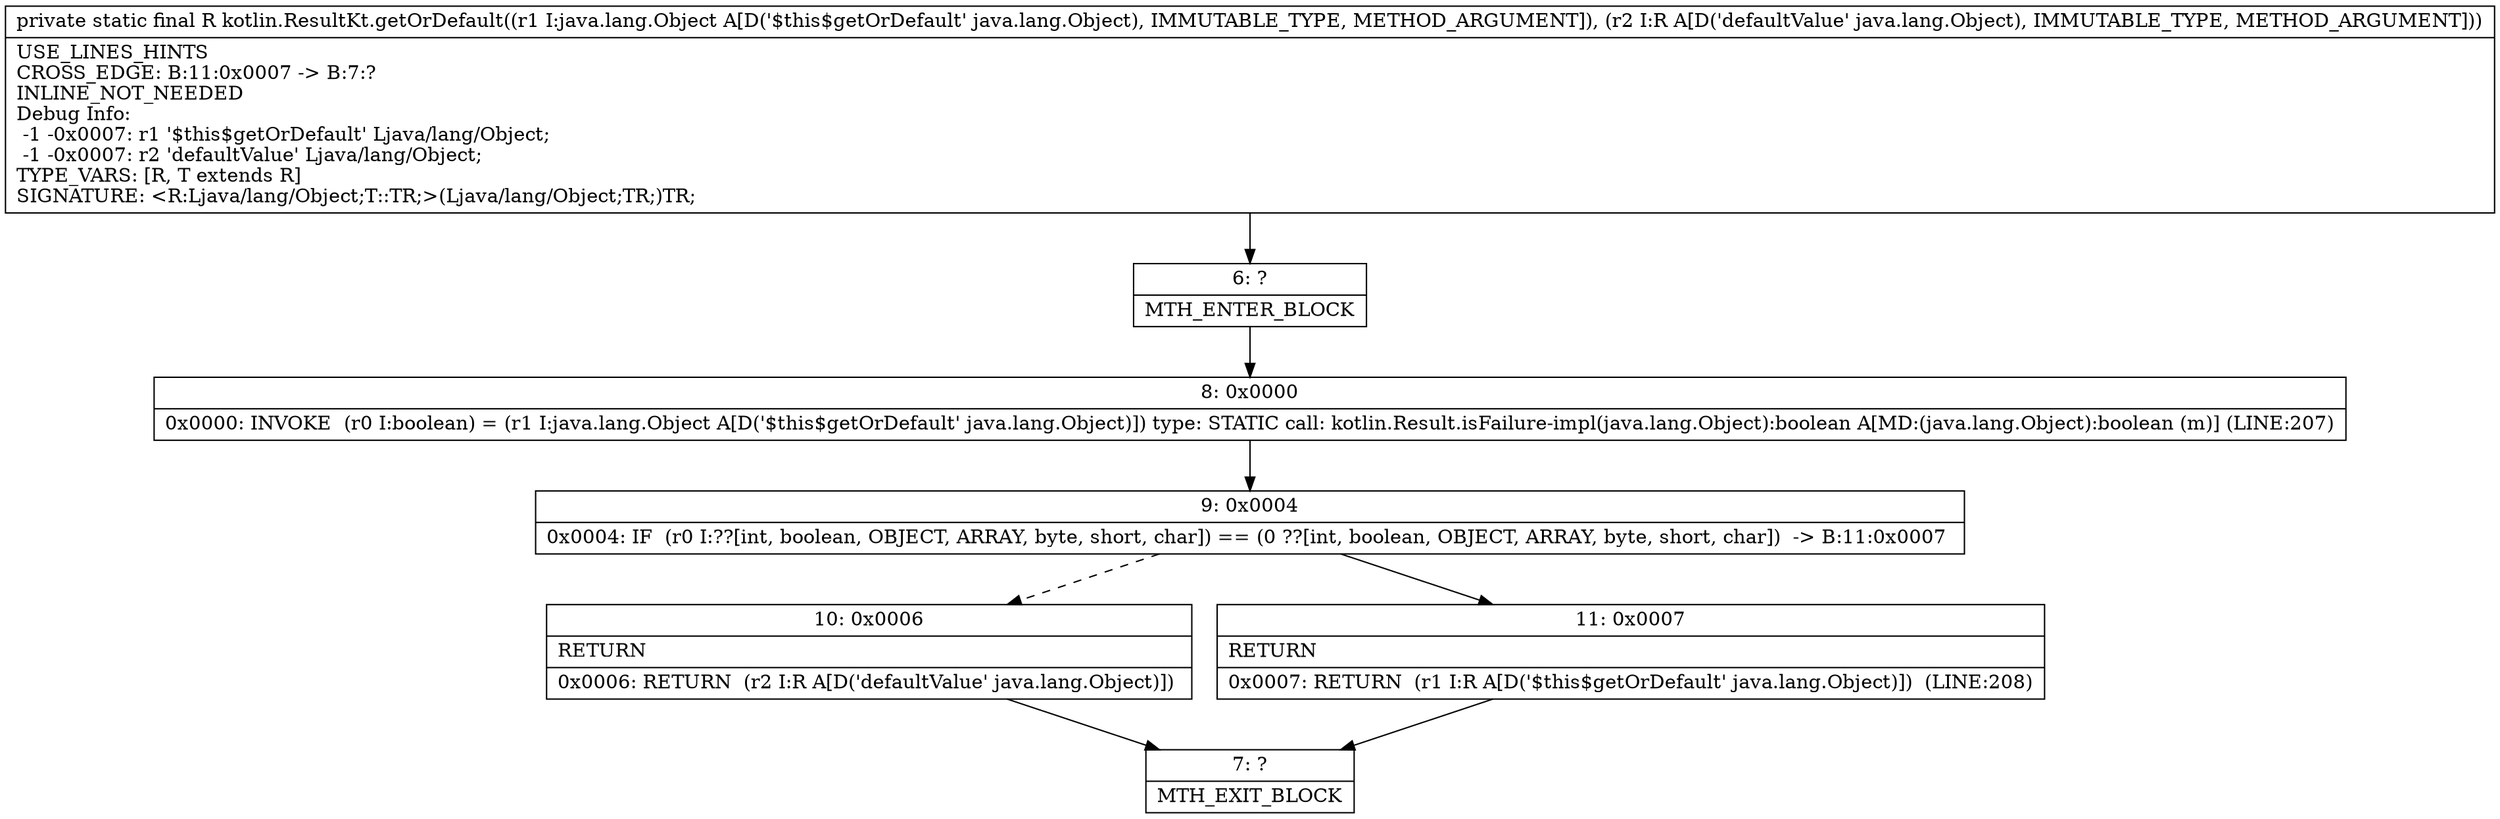 digraph "CFG forkotlin.ResultKt.getOrDefault(Ljava\/lang\/Object;Ljava\/lang\/Object;)Ljava\/lang\/Object;" {
Node_6 [shape=record,label="{6\:\ ?|MTH_ENTER_BLOCK\l}"];
Node_8 [shape=record,label="{8\:\ 0x0000|0x0000: INVOKE  (r0 I:boolean) = (r1 I:java.lang.Object A[D('$this$getOrDefault' java.lang.Object)]) type: STATIC call: kotlin.Result.isFailure\-impl(java.lang.Object):boolean A[MD:(java.lang.Object):boolean (m)] (LINE:207)\l}"];
Node_9 [shape=record,label="{9\:\ 0x0004|0x0004: IF  (r0 I:??[int, boolean, OBJECT, ARRAY, byte, short, char]) == (0 ??[int, boolean, OBJECT, ARRAY, byte, short, char])  \-\> B:11:0x0007 \l}"];
Node_10 [shape=record,label="{10\:\ 0x0006|RETURN\l|0x0006: RETURN  (r2 I:R A[D('defaultValue' java.lang.Object)]) \l}"];
Node_7 [shape=record,label="{7\:\ ?|MTH_EXIT_BLOCK\l}"];
Node_11 [shape=record,label="{11\:\ 0x0007|RETURN\l|0x0007: RETURN  (r1 I:R A[D('$this$getOrDefault' java.lang.Object)])  (LINE:208)\l}"];
MethodNode[shape=record,label="{private static final R kotlin.ResultKt.getOrDefault((r1 I:java.lang.Object A[D('$this$getOrDefault' java.lang.Object), IMMUTABLE_TYPE, METHOD_ARGUMENT]), (r2 I:R A[D('defaultValue' java.lang.Object), IMMUTABLE_TYPE, METHOD_ARGUMENT]))  | USE_LINES_HINTS\lCROSS_EDGE: B:11:0x0007 \-\> B:7:?\lINLINE_NOT_NEEDED\lDebug Info:\l  \-1 \-0x0007: r1 '$this$getOrDefault' Ljava\/lang\/Object;\l  \-1 \-0x0007: r2 'defaultValue' Ljava\/lang\/Object;\lTYPE_VARS: [R, T extends R]\lSIGNATURE: \<R:Ljava\/lang\/Object;T::TR;\>(Ljava\/lang\/Object;TR;)TR;\l}"];
MethodNode -> Node_6;Node_6 -> Node_8;
Node_8 -> Node_9;
Node_9 -> Node_10[style=dashed];
Node_9 -> Node_11;
Node_10 -> Node_7;
Node_11 -> Node_7;
}

